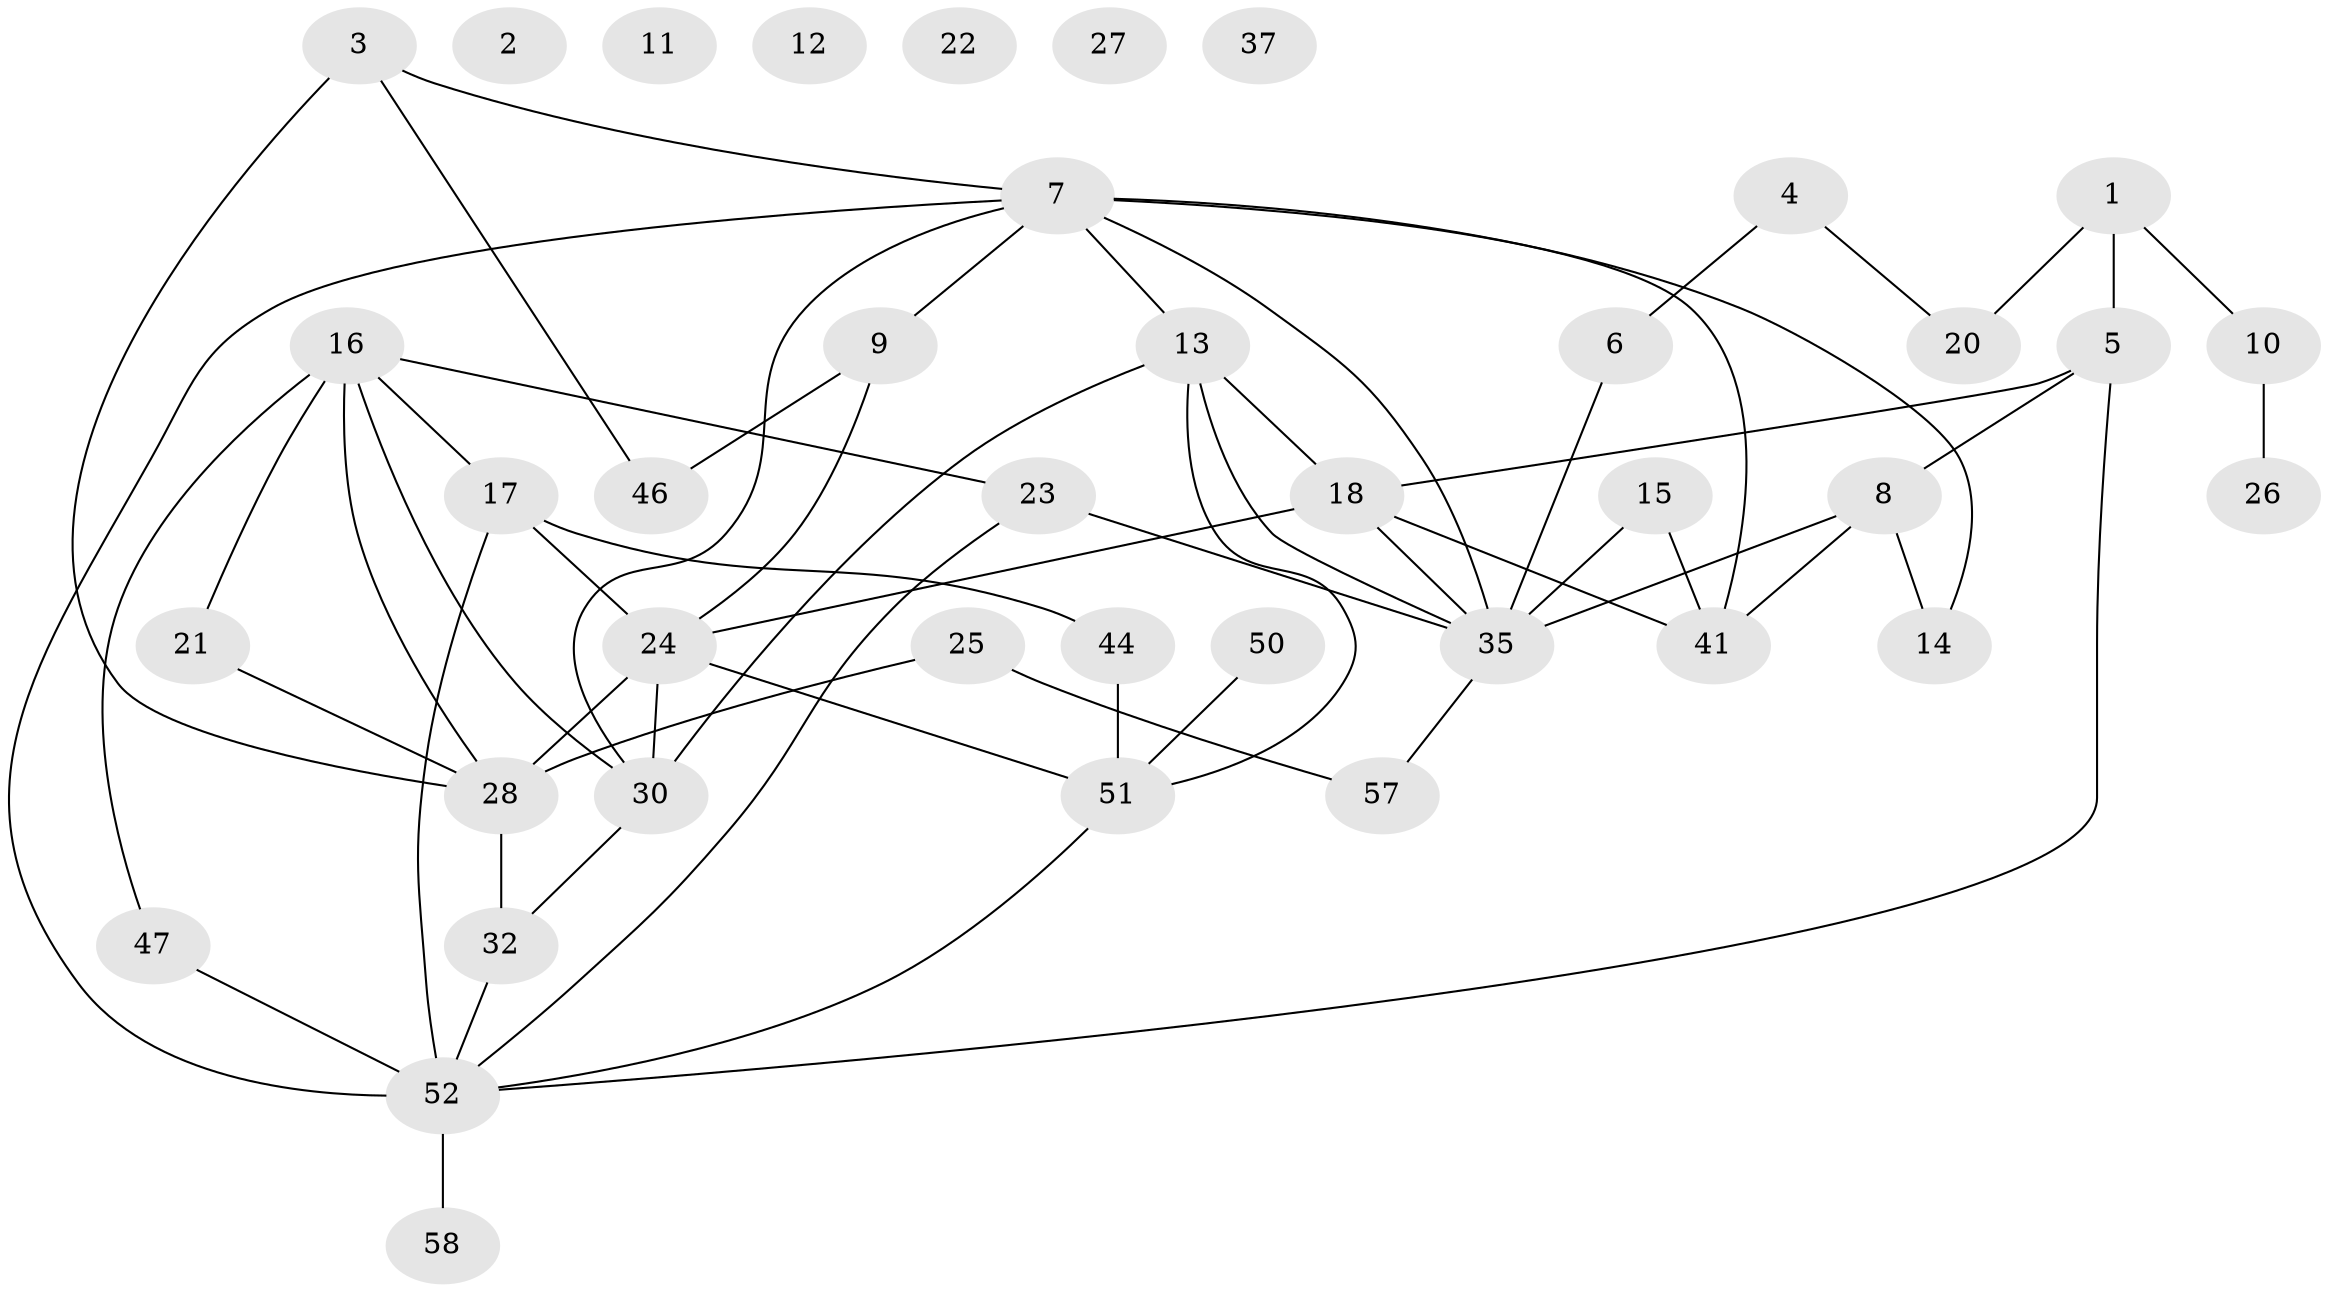 // original degree distribution, {3: 0.2711864406779661, 0: 0.1016949152542373, 4: 0.1016949152542373, 2: 0.1864406779661017, 5: 0.1694915254237288, 1: 0.13559322033898305, 6: 0.03389830508474576}
// Generated by graph-tools (version 1.1) at 2025/41/03/06/25 10:41:24]
// undirected, 40 vertices, 60 edges
graph export_dot {
graph [start="1"]
  node [color=gray90,style=filled];
  1;
  2;
  3 [super="+29"];
  4 [super="+39"];
  5;
  6;
  7 [super="+19"];
  8 [super="+38"];
  9 [super="+55"];
  10 [super="+59"];
  11;
  12;
  13 [super="+43"];
  14 [super="+54"];
  15;
  16 [super="+49"];
  17 [super="+42"];
  18 [super="+36"];
  20;
  21;
  22;
  23;
  24 [super="+31"];
  25 [super="+33"];
  26;
  27;
  28 [super="+34"];
  30;
  32;
  35 [super="+40"];
  37;
  41 [super="+45"];
  44;
  46;
  47 [super="+48"];
  50;
  51 [super="+53"];
  52 [super="+56"];
  57;
  58;
  1 -- 5;
  1 -- 10;
  1 -- 20;
  3 -- 7;
  3 -- 46;
  3 -- 28 [weight=2];
  4 -- 20;
  4 -- 6;
  5 -- 8;
  5 -- 18;
  5 -- 52;
  6 -- 35;
  7 -- 30;
  7 -- 41;
  7 -- 35;
  7 -- 52;
  7 -- 9;
  7 -- 13;
  7 -- 14;
  8 -- 35;
  8 -- 41;
  8 -- 14;
  9 -- 24;
  9 -- 46;
  10 -- 26;
  13 -- 30;
  13 -- 18;
  13 -- 35 [weight=2];
  13 -- 51;
  15 -- 41;
  15 -- 35;
  16 -- 21;
  16 -- 30;
  16 -- 23;
  16 -- 28;
  16 -- 17;
  16 -- 47;
  17 -- 44;
  17 -- 52 [weight=2];
  17 -- 24;
  18 -- 35;
  18 -- 24;
  18 -- 41;
  21 -- 28;
  23 -- 52;
  23 -- 35;
  24 -- 51;
  24 -- 30;
  24 -- 28;
  25 -- 28;
  25 -- 57;
  28 -- 32;
  30 -- 32;
  32 -- 52;
  35 -- 57;
  44 -- 51;
  47 -- 52;
  50 -- 51;
  51 -- 52;
  52 -- 58;
}
